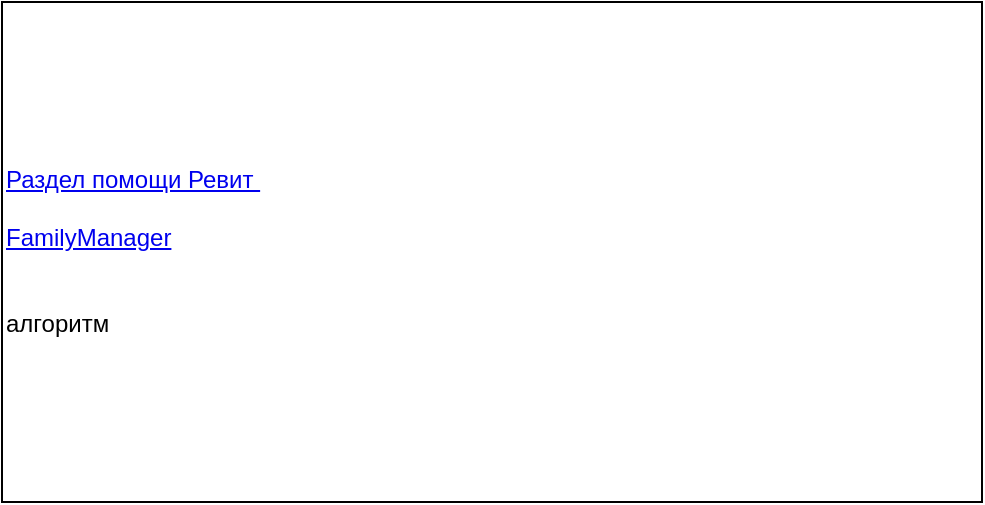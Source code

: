 <mxfile>
    <diagram id="F5jB0mdEUtk6mu3D1_dB" name="Page-1">
        <mxGraphModel dx="1436" dy="991" grid="1" gridSize="10" guides="1" tooltips="1" connect="1" arrows="1" fold="1" page="1" pageScale="1" pageWidth="827" pageHeight="1169" math="0" shadow="0">
            <root>
                <mxCell id="0"/>
                <mxCell id="1" parent="0"/>
                <mxCell id="2" value="&lt;a href=&quot;https://help.autodesk.com/view/RVT/2020/ENU/?guid=Revit_API_Revit_API_Developers_Guide_Revit_Geometric_Elements_Family_Documents_Managing_family_types_and_parameters_html&quot;&gt;Раздел помощи Ревит&amp;nbsp;&lt;br&gt;&lt;/a&gt;&lt;br&gt;&lt;a href=&quot;https://www.revitapidocs.com/2021.1/1cc4fe6c-0e9f-7439-0021-32d2e06f4c33.htm&quot;&gt;FamilyManager&lt;/a&gt;&lt;br&gt;&lt;br&gt;&lt;br&gt;алгоритм" style="rounded=0;whiteSpace=wrap;html=1;align=left;" vertex="1" parent="1">
                    <mxGeometry x="70" y="80" width="490" height="250" as="geometry"/>
                </mxCell>
            </root>
        </mxGraphModel>
    </diagram>
</mxfile>
